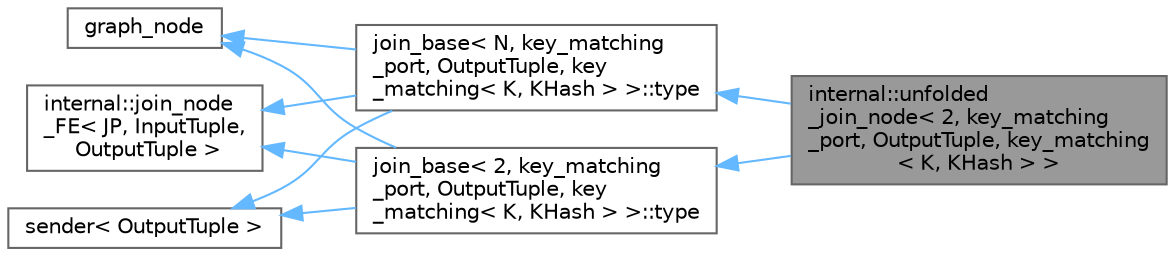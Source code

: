 digraph "internal::unfolded_join_node&lt; 2, key_matching_port, OutputTuple, key_matching&lt; K, KHash &gt; &gt;"
{
 // LATEX_PDF_SIZE
  bgcolor="transparent";
  edge [fontname=Helvetica,fontsize=10,labelfontname=Helvetica,labelfontsize=10];
  node [fontname=Helvetica,fontsize=10,shape=box,height=0.2,width=0.4];
  rankdir="LR";
  Node1 [id="Node000001",label="internal::unfolded\l_join_node\< 2, key_matching\l_port, OutputTuple, key_matching\l\< K, KHash \> \>",height=0.2,width=0.4,color="gray40", fillcolor="grey60", style="filled", fontcolor="black",tooltip=" "];
  Node2 -> Node1 [id="edge9_Node000001_Node000002",dir="back",color="steelblue1",style="solid",tooltip=" "];
  Node2 [id="Node000002",label="join_base\< N, key_matching\l_port, OutputTuple, key\l_matching\< K, KHash \> \>::type",height=0.2,width=0.4,color="gray40", fillcolor="white", style="filled",URL="$classinternal_1_1join__node__base.html",tooltip="join_node_base"];
  Node3 -> Node2 [id="edge10_Node000002_Node000003",dir="back",color="steelblue1",style="solid",tooltip=" "];
  Node3 [id="Node000003",label="graph_node",height=0.2,width=0.4,color="gray40", fillcolor="white", style="filled",tooltip=" "];
  Node4 -> Node2 [id="edge11_Node000002_Node000004",dir="back",color="steelblue1",style="solid",tooltip=" "];
  Node4 [id="Node000004",label="internal::join_node\l_FE\< JP, InputTuple,\l OutputTuple \>",height=0.2,width=0.4,color="gray40", fillcolor="white", style="filled",URL="$classinternal_1_1join__node___f_e.html",tooltip="join_node_FE : implements input port policy"];
  Node5 -> Node2 [id="edge12_Node000002_Node000005",dir="back",color="steelblue1",style="solid",tooltip=" "];
  Node5 [id="Node000005",label="sender\< OutputTuple \>",height=0.2,width=0.4,color="gray40", fillcolor="white", style="filled",tooltip=" "];
  Node6 -> Node1 [id="edge13_Node000001_Node000006",dir="back",color="steelblue1",style="solid",tooltip=" "];
  Node6 [id="Node000006",label="join_base\< 2, key_matching\l_port, OutputTuple, key\l_matching\< K, KHash \> \>::type",height=0.2,width=0.4,color="gray40", fillcolor="white", style="filled",URL="$classinternal_1_1join__node__base.html",tooltip="join_node_base"];
  Node3 -> Node6 [id="edge14_Node000006_Node000003",dir="back",color="steelblue1",style="solid",tooltip=" "];
  Node4 -> Node6 [id="edge15_Node000006_Node000004",dir="back",color="steelblue1",style="solid",tooltip=" "];
  Node5 -> Node6 [id="edge16_Node000006_Node000005",dir="back",color="steelblue1",style="solid",tooltip=" "];
}
